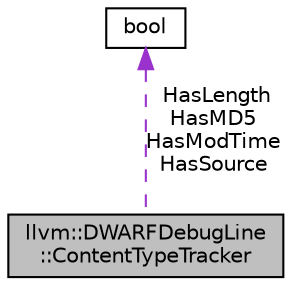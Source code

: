 digraph "llvm::DWARFDebugLine::ContentTypeTracker"
{
 // LATEX_PDF_SIZE
  bgcolor="transparent";
  edge [fontname="Helvetica",fontsize="10",labelfontname="Helvetica",labelfontsize="10"];
  node [fontname="Helvetica",fontsize="10",shape="box"];
  Node1 [label="llvm::DWARFDebugLine\l::ContentTypeTracker",height=0.2,width=0.4,color="black", fillcolor="grey75", style="filled", fontcolor="black",tooltip="Tracks which optional content types are present in a DWARF file name entry format."];
  Node2 -> Node1 [dir="back",color="darkorchid3",fontsize="10",style="dashed",label=" HasLength\nHasMD5\nHasModTime\nHasSource" ,fontname="Helvetica"];
  Node2 [label="bool",height=0.2,width=0.4,color="black",URL="$classbool.html",tooltip=" "];
}
